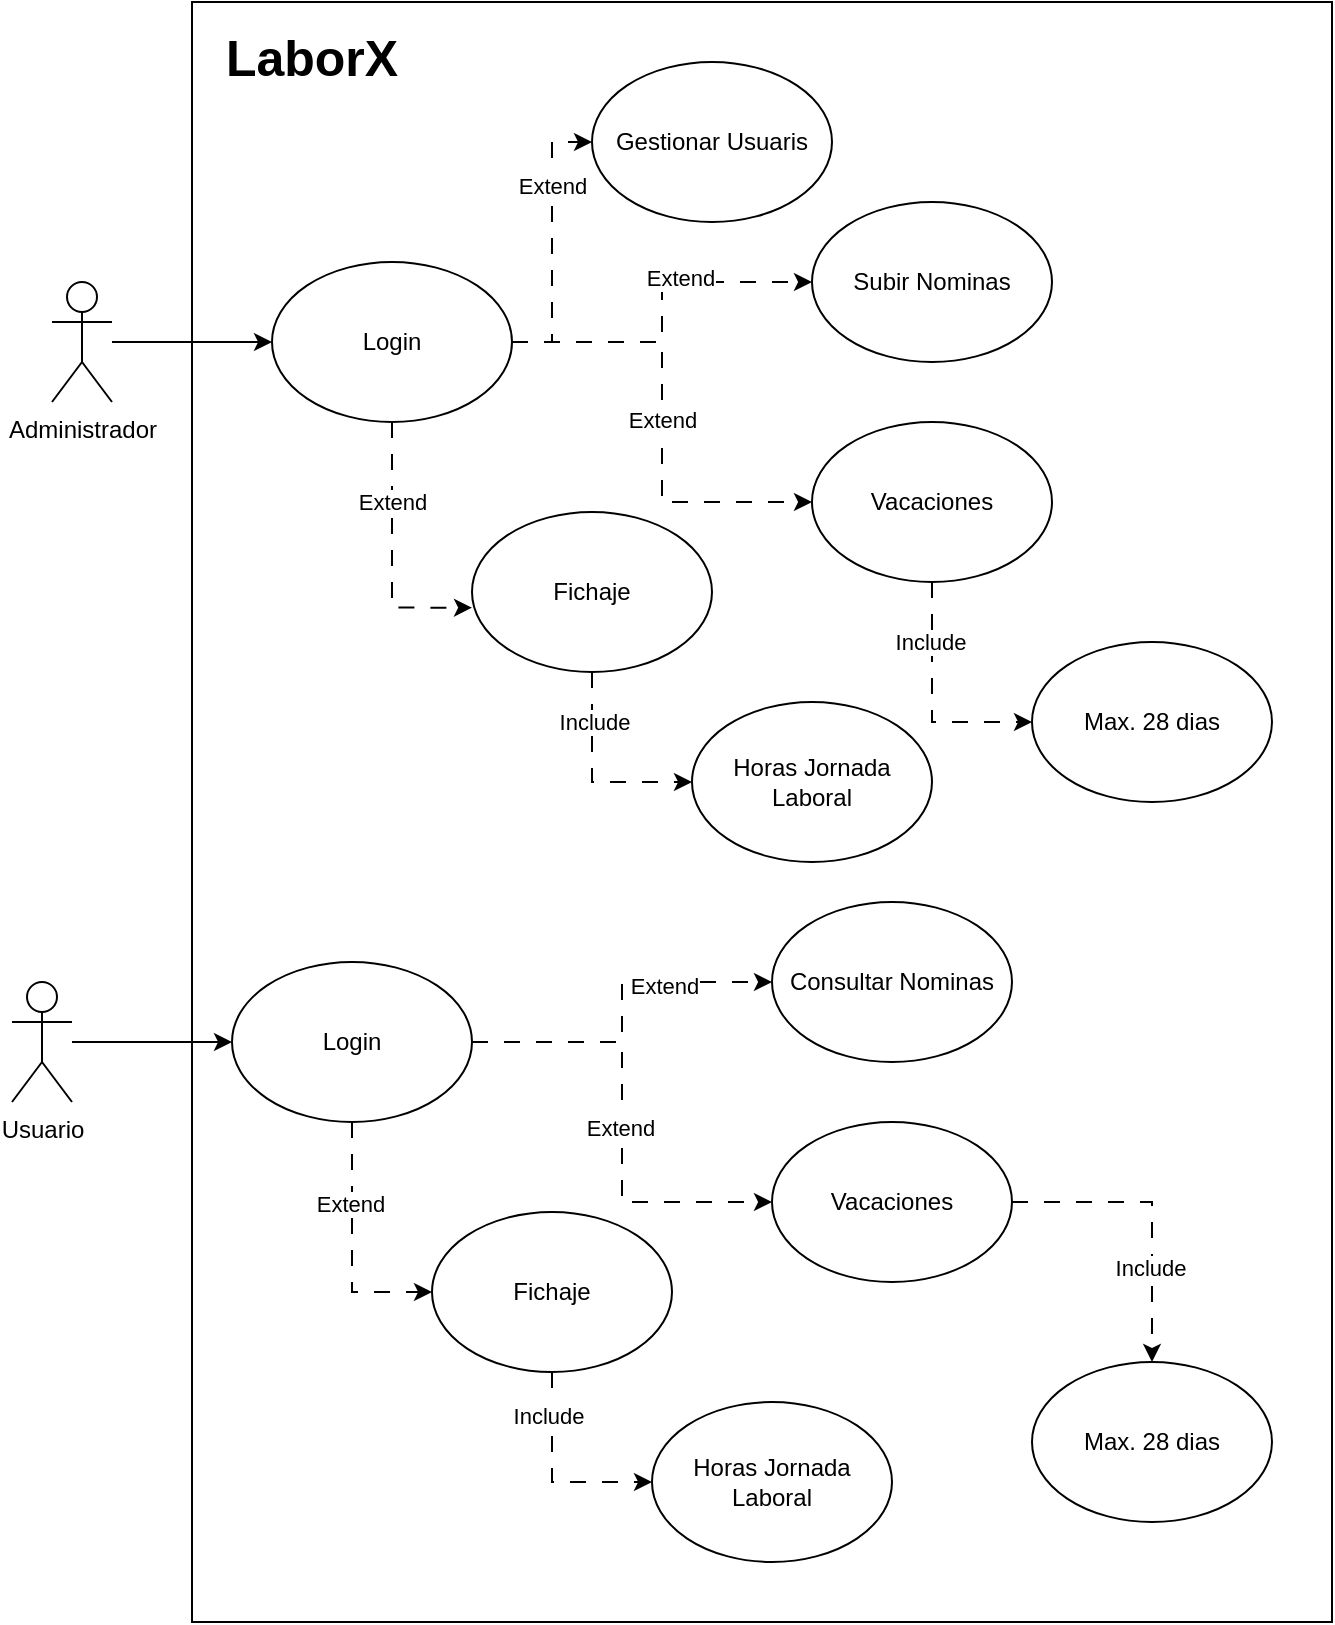 <mxfile version="26.2.14">
  <diagram name="Página-1" id="UuG9KRpdaGVq4jJBNa9j">
    <mxGraphModel dx="1737" dy="2106" grid="1" gridSize="10" guides="1" tooltips="1" connect="1" arrows="1" fold="1" page="1" pageScale="1" pageWidth="827" pageHeight="1169" math="0" shadow="0">
      <root>
        <mxCell id="0" />
        <mxCell id="1" parent="0" />
        <mxCell id="Wn_u3qL0JxrJ-TsmloJQ-10" value="" style="rounded=0;whiteSpace=wrap;html=1;" vertex="1" parent="1">
          <mxGeometry x="190" y="-50" width="570" height="810" as="geometry" />
        </mxCell>
        <mxCell id="Wn_u3qL0JxrJ-TsmloJQ-13" style="edgeStyle=orthogonalEdgeStyle;rounded=0;orthogonalLoop=1;jettySize=auto;html=1;" edge="1" parent="1" source="Wn_u3qL0JxrJ-TsmloJQ-1" target="Wn_u3qL0JxrJ-TsmloJQ-6">
          <mxGeometry relative="1" as="geometry" />
        </mxCell>
        <mxCell id="Wn_u3qL0JxrJ-TsmloJQ-1" value="Administrador" style="shape=umlActor;verticalLabelPosition=bottom;verticalAlign=top;html=1;outlineConnect=0;" vertex="1" parent="1">
          <mxGeometry x="120" y="90" width="30" height="60" as="geometry" />
        </mxCell>
        <mxCell id="Wn_u3qL0JxrJ-TsmloJQ-16" style="edgeStyle=orthogonalEdgeStyle;rounded=0;orthogonalLoop=1;jettySize=auto;html=1;entryX=0;entryY=0.5;entryDx=0;entryDy=0;dashed=1;dashPattern=8 8;" edge="1" parent="1" source="Wn_u3qL0JxrJ-TsmloJQ-6" target="Wn_u3qL0JxrJ-TsmloJQ-14">
          <mxGeometry relative="1" as="geometry" />
        </mxCell>
        <mxCell id="Wn_u3qL0JxrJ-TsmloJQ-17" value="Extend" style="edgeLabel;html=1;align=center;verticalAlign=middle;resizable=0;points=[];" vertex="1" connectable="0" parent="Wn_u3qL0JxrJ-TsmloJQ-16">
          <mxGeometry x="0.406" relative="1" as="geometry">
            <mxPoint as="offset" />
          </mxGeometry>
        </mxCell>
        <mxCell id="Wn_u3qL0JxrJ-TsmloJQ-24" value="" style="edgeStyle=orthogonalEdgeStyle;rounded=0;orthogonalLoop=1;jettySize=auto;html=1;dashed=1;dashPattern=8 8;" edge="1" parent="1" source="Wn_u3qL0JxrJ-TsmloJQ-6" target="Wn_u3qL0JxrJ-TsmloJQ-23">
          <mxGeometry relative="1" as="geometry" />
        </mxCell>
        <mxCell id="Wn_u3qL0JxrJ-TsmloJQ-25" value="Extend" style="edgeLabel;html=1;align=center;verticalAlign=middle;resizable=0;points=[];" vertex="1" connectable="0" parent="Wn_u3qL0JxrJ-TsmloJQ-24">
          <mxGeometry x="0.268" y="2" relative="1" as="geometry">
            <mxPoint as="offset" />
          </mxGeometry>
        </mxCell>
        <mxCell id="Wn_u3qL0JxrJ-TsmloJQ-27" style="edgeStyle=orthogonalEdgeStyle;rounded=0;orthogonalLoop=1;jettySize=auto;html=1;dashed=1;dashPattern=8 8;" edge="1" parent="1" source="Wn_u3qL0JxrJ-TsmloJQ-6" target="Wn_u3qL0JxrJ-TsmloJQ-26">
          <mxGeometry relative="1" as="geometry" />
        </mxCell>
        <mxCell id="Wn_u3qL0JxrJ-TsmloJQ-28" value="Extend" style="edgeLabel;html=1;align=center;verticalAlign=middle;resizable=0;points=[];" vertex="1" connectable="0" parent="Wn_u3qL0JxrJ-TsmloJQ-27">
          <mxGeometry x="-0.007" relative="1" as="geometry">
            <mxPoint as="offset" />
          </mxGeometry>
        </mxCell>
        <mxCell id="Wn_u3qL0JxrJ-TsmloJQ-6" value="Login" style="ellipse;whiteSpace=wrap;html=1;" vertex="1" parent="1">
          <mxGeometry x="230" y="80" width="120" height="80" as="geometry" />
        </mxCell>
        <mxCell id="Wn_u3qL0JxrJ-TsmloJQ-14" value="Gestionar Usuaris" style="ellipse;whiteSpace=wrap;html=1;" vertex="1" parent="1">
          <mxGeometry x="390" y="-20" width="120" height="80" as="geometry" />
        </mxCell>
        <mxCell id="Wn_u3qL0JxrJ-TsmloJQ-21" style="edgeStyle=orthogonalEdgeStyle;rounded=0;orthogonalLoop=1;jettySize=auto;html=1;entryX=0;entryY=0.5;entryDx=0;entryDy=0;dashed=1;dashPattern=8 8;" edge="1" parent="1" source="Wn_u3qL0JxrJ-TsmloJQ-15" target="Wn_u3qL0JxrJ-TsmloJQ-20">
          <mxGeometry relative="1" as="geometry" />
        </mxCell>
        <mxCell id="Wn_u3qL0JxrJ-TsmloJQ-22" value="Include" style="edgeLabel;html=1;align=center;verticalAlign=middle;resizable=0;points=[];" vertex="1" connectable="0" parent="Wn_u3qL0JxrJ-TsmloJQ-21">
          <mxGeometry x="-0.535" y="1" relative="1" as="geometry">
            <mxPoint as="offset" />
          </mxGeometry>
        </mxCell>
        <mxCell id="Wn_u3qL0JxrJ-TsmloJQ-15" value="Fichaje" style="ellipse;whiteSpace=wrap;html=1;" vertex="1" parent="1">
          <mxGeometry x="330" y="205" width="120" height="80" as="geometry" />
        </mxCell>
        <mxCell id="Wn_u3qL0JxrJ-TsmloJQ-18" style="edgeStyle=orthogonalEdgeStyle;rounded=0;orthogonalLoop=1;jettySize=auto;html=1;entryX=0;entryY=0.598;entryDx=0;entryDy=0;entryPerimeter=0;dashed=1;dashPattern=8 8;" edge="1" parent="1" source="Wn_u3qL0JxrJ-TsmloJQ-6" target="Wn_u3qL0JxrJ-TsmloJQ-15">
          <mxGeometry relative="1" as="geometry" />
        </mxCell>
        <mxCell id="Wn_u3qL0JxrJ-TsmloJQ-19" value="Extend" style="edgeLabel;html=1;align=center;verticalAlign=middle;resizable=0;points=[];" vertex="1" connectable="0" parent="Wn_u3qL0JxrJ-TsmloJQ-18">
          <mxGeometry x="-0.407" relative="1" as="geometry">
            <mxPoint as="offset" />
          </mxGeometry>
        </mxCell>
        <mxCell id="Wn_u3qL0JxrJ-TsmloJQ-20" value="Horas Jornada Laboral" style="ellipse;whiteSpace=wrap;html=1;" vertex="1" parent="1">
          <mxGeometry x="440" y="300" width="120" height="80" as="geometry" />
        </mxCell>
        <mxCell id="Wn_u3qL0JxrJ-TsmloJQ-23" value="Subir Nominas" style="ellipse;whiteSpace=wrap;html=1;" vertex="1" parent="1">
          <mxGeometry x="500" y="50" width="120" height="80" as="geometry" />
        </mxCell>
        <mxCell id="Wn_u3qL0JxrJ-TsmloJQ-30" style="edgeStyle=orthogonalEdgeStyle;rounded=0;orthogonalLoop=1;jettySize=auto;html=1;entryX=0;entryY=0.5;entryDx=0;entryDy=0;dashed=1;dashPattern=8 8;" edge="1" parent="1" source="Wn_u3qL0JxrJ-TsmloJQ-26" target="Wn_u3qL0JxrJ-TsmloJQ-29">
          <mxGeometry relative="1" as="geometry" />
        </mxCell>
        <mxCell id="Wn_u3qL0JxrJ-TsmloJQ-31" value="Include" style="edgeLabel;html=1;align=center;verticalAlign=middle;resizable=0;points=[];" vertex="1" connectable="0" parent="Wn_u3qL0JxrJ-TsmloJQ-30">
          <mxGeometry x="-0.497" y="-1" relative="1" as="geometry">
            <mxPoint as="offset" />
          </mxGeometry>
        </mxCell>
        <mxCell id="Wn_u3qL0JxrJ-TsmloJQ-26" value="Vacaciones" style="ellipse;whiteSpace=wrap;html=1;" vertex="1" parent="1">
          <mxGeometry x="500" y="160" width="120" height="80" as="geometry" />
        </mxCell>
        <mxCell id="Wn_u3qL0JxrJ-TsmloJQ-29" value="Max. 28 dias" style="ellipse;whiteSpace=wrap;html=1;" vertex="1" parent="1">
          <mxGeometry x="610" y="270" width="120" height="80" as="geometry" />
        </mxCell>
        <mxCell id="Wn_u3qL0JxrJ-TsmloJQ-39" style="edgeStyle=orthogonalEdgeStyle;rounded=0;orthogonalLoop=1;jettySize=auto;html=1;entryX=0;entryY=0.5;entryDx=0;entryDy=0;" edge="1" parent="1" source="Wn_u3qL0JxrJ-TsmloJQ-32" target="Wn_u3qL0JxrJ-TsmloJQ-33">
          <mxGeometry relative="1" as="geometry" />
        </mxCell>
        <mxCell id="Wn_u3qL0JxrJ-TsmloJQ-32" value="Usuario" style="shape=umlActor;verticalLabelPosition=bottom;verticalAlign=top;html=1;outlineConnect=0;" vertex="1" parent="1">
          <mxGeometry x="100" y="440" width="30" height="60" as="geometry" />
        </mxCell>
        <mxCell id="Wn_u3qL0JxrJ-TsmloJQ-41" style="edgeStyle=orthogonalEdgeStyle;rounded=0;orthogonalLoop=1;jettySize=auto;html=1;dashed=1;dashPattern=8 8;" edge="1" parent="1" source="Wn_u3qL0JxrJ-TsmloJQ-33" target="Wn_u3qL0JxrJ-TsmloJQ-36">
          <mxGeometry relative="1" as="geometry" />
        </mxCell>
        <mxCell id="Wn_u3qL0JxrJ-TsmloJQ-42" value="Extend" style="edgeLabel;html=1;align=center;verticalAlign=middle;resizable=0;points=[];" vertex="1" connectable="0" parent="Wn_u3qL0JxrJ-TsmloJQ-41">
          <mxGeometry x="0.402" y="-2" relative="1" as="geometry">
            <mxPoint as="offset" />
          </mxGeometry>
        </mxCell>
        <mxCell id="Wn_u3qL0JxrJ-TsmloJQ-43" style="edgeStyle=orthogonalEdgeStyle;rounded=0;orthogonalLoop=1;jettySize=auto;html=1;dashed=1;dashPattern=8 8;" edge="1" parent="1" source="Wn_u3qL0JxrJ-TsmloJQ-33" target="Wn_u3qL0JxrJ-TsmloJQ-37">
          <mxGeometry relative="1" as="geometry" />
        </mxCell>
        <mxCell id="Wn_u3qL0JxrJ-TsmloJQ-44" value="Extend" style="edgeLabel;html=1;align=center;verticalAlign=middle;resizable=0;points=[];" vertex="1" connectable="0" parent="Wn_u3qL0JxrJ-TsmloJQ-43">
          <mxGeometry x="0.024" y="-1" relative="1" as="geometry">
            <mxPoint as="offset" />
          </mxGeometry>
        </mxCell>
        <mxCell id="Wn_u3qL0JxrJ-TsmloJQ-47" style="edgeStyle=orthogonalEdgeStyle;rounded=0;orthogonalLoop=1;jettySize=auto;html=1;entryX=0;entryY=0.5;entryDx=0;entryDy=0;dashed=1;dashPattern=8 8;" edge="1" parent="1" source="Wn_u3qL0JxrJ-TsmloJQ-33" target="Wn_u3qL0JxrJ-TsmloJQ-34">
          <mxGeometry relative="1" as="geometry" />
        </mxCell>
        <mxCell id="Wn_u3qL0JxrJ-TsmloJQ-48" value="Extend" style="edgeLabel;html=1;align=center;verticalAlign=middle;resizable=0;points=[];" vertex="1" connectable="0" parent="Wn_u3qL0JxrJ-TsmloJQ-47">
          <mxGeometry x="-0.347" y="-1" relative="1" as="geometry">
            <mxPoint as="offset" />
          </mxGeometry>
        </mxCell>
        <mxCell id="Wn_u3qL0JxrJ-TsmloJQ-33" value="Login" style="ellipse;whiteSpace=wrap;html=1;" vertex="1" parent="1">
          <mxGeometry x="210" y="430" width="120" height="80" as="geometry" />
        </mxCell>
        <mxCell id="Wn_u3qL0JxrJ-TsmloJQ-50" style="edgeStyle=orthogonalEdgeStyle;rounded=0;orthogonalLoop=1;jettySize=auto;html=1;entryX=0;entryY=0.5;entryDx=0;entryDy=0;dashed=1;dashPattern=8 8;" edge="1" parent="1" source="Wn_u3qL0JxrJ-TsmloJQ-34" target="Wn_u3qL0JxrJ-TsmloJQ-35">
          <mxGeometry relative="1" as="geometry" />
        </mxCell>
        <mxCell id="Wn_u3qL0JxrJ-TsmloJQ-51" value="Include" style="edgeLabel;html=1;align=center;verticalAlign=middle;resizable=0;points=[];" vertex="1" connectable="0" parent="Wn_u3qL0JxrJ-TsmloJQ-50">
          <mxGeometry x="-0.585" y="-2" relative="1" as="geometry">
            <mxPoint as="offset" />
          </mxGeometry>
        </mxCell>
        <mxCell id="Wn_u3qL0JxrJ-TsmloJQ-34" value="Fichaje" style="ellipse;whiteSpace=wrap;html=1;" vertex="1" parent="1">
          <mxGeometry x="310" y="555" width="120" height="80" as="geometry" />
        </mxCell>
        <mxCell id="Wn_u3qL0JxrJ-TsmloJQ-35" value="Horas Jornada Laboral" style="ellipse;whiteSpace=wrap;html=1;" vertex="1" parent="1">
          <mxGeometry x="420" y="650" width="120" height="80" as="geometry" />
        </mxCell>
        <mxCell id="Wn_u3qL0JxrJ-TsmloJQ-36" value="Consultar Nominas" style="ellipse;whiteSpace=wrap;html=1;" vertex="1" parent="1">
          <mxGeometry x="480" y="400" width="120" height="80" as="geometry" />
        </mxCell>
        <mxCell id="Wn_u3qL0JxrJ-TsmloJQ-45" style="edgeStyle=orthogonalEdgeStyle;rounded=0;orthogonalLoop=1;jettySize=auto;html=1;entryX=0.5;entryY=0;entryDx=0;entryDy=0;dashed=1;dashPattern=8 8;" edge="1" parent="1" source="Wn_u3qL0JxrJ-TsmloJQ-37" target="Wn_u3qL0JxrJ-TsmloJQ-38">
          <mxGeometry relative="1" as="geometry" />
        </mxCell>
        <mxCell id="Wn_u3qL0JxrJ-TsmloJQ-46" value="Include" style="edgeLabel;html=1;align=center;verticalAlign=middle;resizable=0;points=[];" vertex="1" connectable="0" parent="Wn_u3qL0JxrJ-TsmloJQ-45">
          <mxGeometry x="0.371" y="-1" relative="1" as="geometry">
            <mxPoint as="offset" />
          </mxGeometry>
        </mxCell>
        <mxCell id="Wn_u3qL0JxrJ-TsmloJQ-37" value="Vacaciones" style="ellipse;whiteSpace=wrap;html=1;" vertex="1" parent="1">
          <mxGeometry x="480" y="510" width="120" height="80" as="geometry" />
        </mxCell>
        <mxCell id="Wn_u3qL0JxrJ-TsmloJQ-38" value="Max. 28 dias" style="ellipse;whiteSpace=wrap;html=1;" vertex="1" parent="1">
          <mxGeometry x="610" y="630" width="120" height="80" as="geometry" />
        </mxCell>
        <mxCell id="Wn_u3qL0JxrJ-TsmloJQ-52" value="LaborX" style="text;html=1;align=center;verticalAlign=middle;whiteSpace=wrap;rounded=0;fontSize=25;fontStyle=1" vertex="1" parent="1">
          <mxGeometry x="200" y="-38" width="100" height="30" as="geometry" />
        </mxCell>
      </root>
    </mxGraphModel>
  </diagram>
</mxfile>
